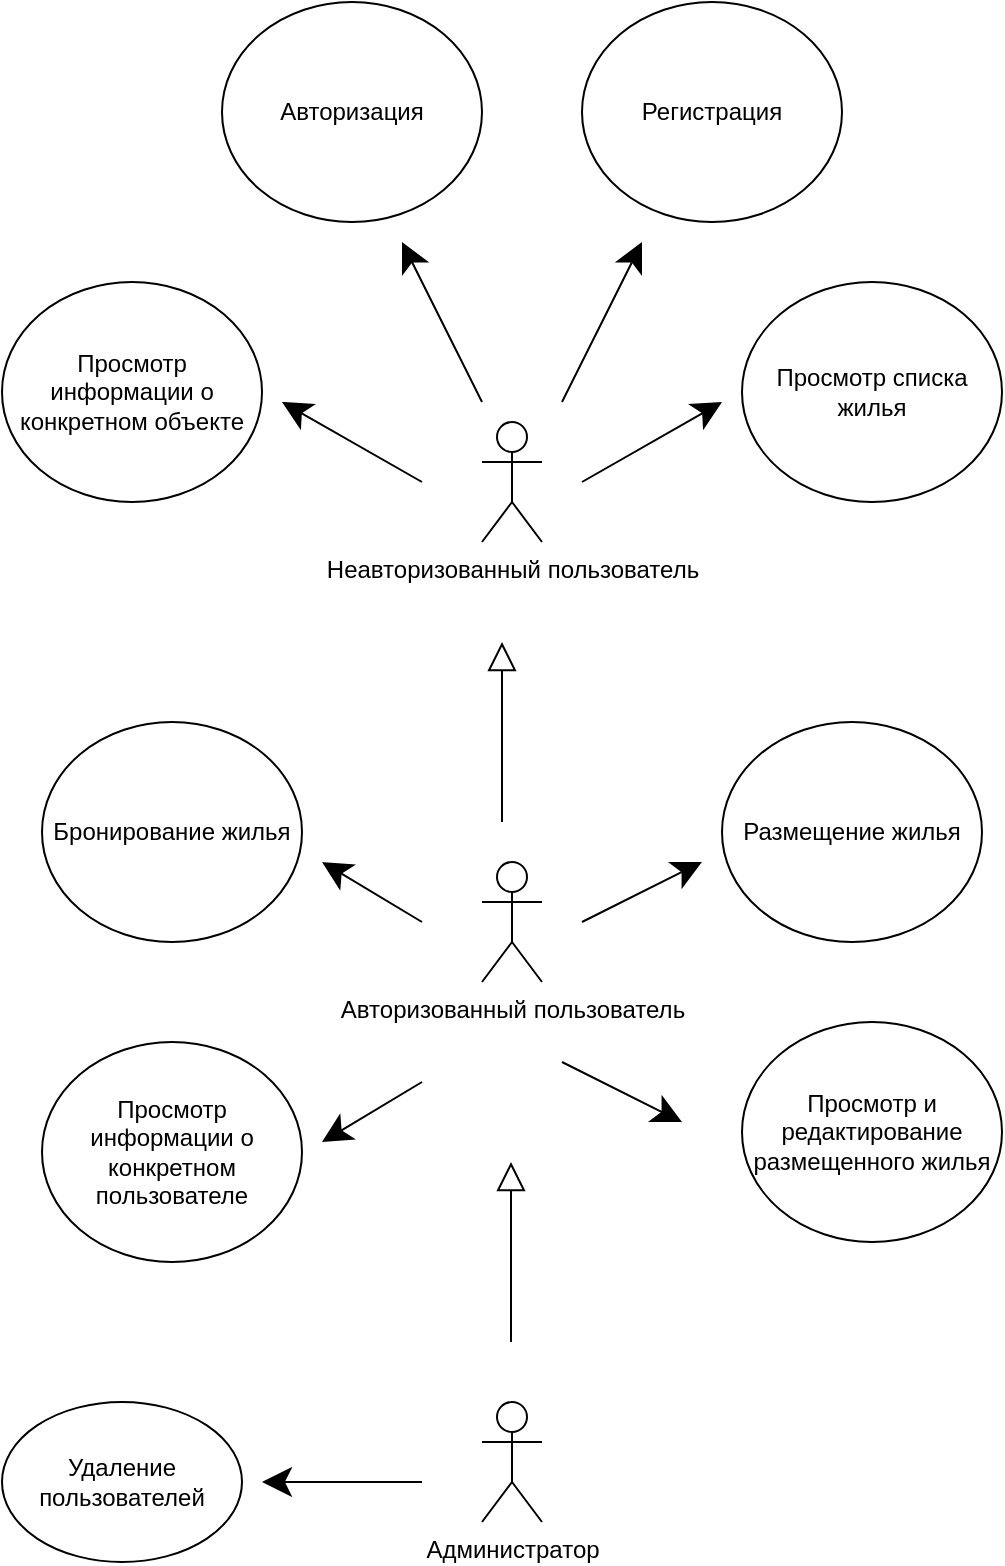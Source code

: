 <mxfile version="18.0.6" type="device" pages="2"><diagram id="5Y9EZcSjwBjwxkmRGGXY" name="use case"><mxGraphModel dx="681" dy="1212" grid="1" gridSize="10" guides="1" tooltips="1" connect="1" arrows="1" fold="1" page="1" pageScale="1" pageWidth="827" pageHeight="1169" math="0" shadow="0"><root><mxCell id="0"/><mxCell id="1" parent="0"/><mxCell id="TmT2lw3W5e37hIYnR5tF-1" value="Неавторизованный пользователь&lt;br&gt;" style="shape=umlActor;verticalLabelPosition=bottom;verticalAlign=top;html=1;outlineConnect=0;" vertex="1" parent="1"><mxGeometry x="330" y="360" width="30" height="60" as="geometry"/></mxCell><mxCell id="TmT2lw3W5e37hIYnR5tF-5" value="Просмотр информации о конкретном объекте&lt;br&gt;" style="ellipse;whiteSpace=wrap;html=1;" vertex="1" parent="1"><mxGeometry x="90" y="290" width="130" height="110" as="geometry"/></mxCell><mxCell id="TmT2lw3W5e37hIYnR5tF-6" value="Регистрация" style="ellipse;whiteSpace=wrap;html=1;" vertex="1" parent="1"><mxGeometry x="380" y="150" width="130" height="110" as="geometry"/></mxCell><mxCell id="TmT2lw3W5e37hIYnR5tF-7" value="Просмотр списка жилья" style="ellipse;whiteSpace=wrap;html=1;" vertex="1" parent="1"><mxGeometry x="460" y="290" width="130" height="110" as="geometry"/></mxCell><mxCell id="TmT2lw3W5e37hIYnR5tF-8" value="Авторизация" style="ellipse;whiteSpace=wrap;html=1;" vertex="1" parent="1"><mxGeometry x="200" y="150" width="130" height="110" as="geometry"/></mxCell><mxCell id="TmT2lw3W5e37hIYnR5tF-9" value="Авторизованный пользователь" style="shape=umlActor;verticalLabelPosition=bottom;verticalAlign=top;html=1;outlineConnect=0;" vertex="1" parent="1"><mxGeometry x="330" y="580" width="30" height="60" as="geometry"/></mxCell><mxCell id="TmT2lw3W5e37hIYnR5tF-11" value="" style="endArrow=block;endSize=12;endFill=0;html=1;rounded=0;" edge="1" parent="1"><mxGeometry width="160" relative="1" as="geometry"><mxPoint x="340" y="560" as="sourcePoint"/><mxPoint x="340" y="470" as="targetPoint"/></mxGeometry></mxCell><mxCell id="TmT2lw3W5e37hIYnR5tF-13" value="" style="endArrow=classic;html=1;rounded=0;endSize=12;" edge="1" parent="1"><mxGeometry width="50" height="50" relative="1" as="geometry"><mxPoint x="370" y="350" as="sourcePoint"/><mxPoint x="410" y="270" as="targetPoint"/></mxGeometry></mxCell><mxCell id="TmT2lw3W5e37hIYnR5tF-14" value="" style="endArrow=classic;html=1;rounded=0;endSize=12;" edge="1" parent="1"><mxGeometry width="50" height="50" relative="1" as="geometry"><mxPoint x="330" y="350" as="sourcePoint"/><mxPoint x="290" y="270" as="targetPoint"/></mxGeometry></mxCell><mxCell id="TmT2lw3W5e37hIYnR5tF-15" value="" style="endArrow=classic;html=1;rounded=0;endSize=12;" edge="1" parent="1"><mxGeometry width="50" height="50" relative="1" as="geometry"><mxPoint x="380" y="390" as="sourcePoint"/><mxPoint x="450" y="350" as="targetPoint"/></mxGeometry></mxCell><mxCell id="TmT2lw3W5e37hIYnR5tF-16" value="" style="endArrow=classic;html=1;rounded=0;endSize=12;" edge="1" parent="1"><mxGeometry width="50" height="50" relative="1" as="geometry"><mxPoint x="300" y="390" as="sourcePoint"/><mxPoint x="230" y="350" as="targetPoint"/></mxGeometry></mxCell><mxCell id="TmT2lw3W5e37hIYnR5tF-17" value="Размещение жилья" style="ellipse;whiteSpace=wrap;html=1;" vertex="1" parent="1"><mxGeometry x="450" y="510" width="130" height="110" as="geometry"/></mxCell><mxCell id="TmT2lw3W5e37hIYnR5tF-18" value="Бронирование жилья" style="ellipse;whiteSpace=wrap;html=1;" vertex="1" parent="1"><mxGeometry x="110" y="510" width="130" height="110" as="geometry"/></mxCell><mxCell id="TmT2lw3W5e37hIYnR5tF-19" value="Просмотр и редактирование размещенного жилья" style="ellipse;whiteSpace=wrap;html=1;" vertex="1" parent="1"><mxGeometry x="460" y="660" width="130" height="110" as="geometry"/></mxCell><mxCell id="TmT2lw3W5e37hIYnR5tF-20" value="Просмотр информации о конкретном пользователе" style="ellipse;whiteSpace=wrap;html=1;" vertex="1" parent="1"><mxGeometry x="110" y="670" width="130" height="110" as="geometry"/></mxCell><mxCell id="TmT2lw3W5e37hIYnR5tF-21" value="" style="endArrow=classic;html=1;rounded=0;endSize=12;" edge="1" parent="1"><mxGeometry width="50" height="50" relative="1" as="geometry"><mxPoint x="380" y="610" as="sourcePoint"/><mxPoint x="440" y="580" as="targetPoint"/></mxGeometry></mxCell><mxCell id="TmT2lw3W5e37hIYnR5tF-22" value="" style="endArrow=classic;html=1;rounded=0;endSize=12;" edge="1" parent="1"><mxGeometry width="50" height="50" relative="1" as="geometry"><mxPoint x="300" y="610" as="sourcePoint"/><mxPoint x="250" y="580" as="targetPoint"/></mxGeometry></mxCell><mxCell id="TmT2lw3W5e37hIYnR5tF-23" value="" style="endArrow=classic;html=1;rounded=0;endSize=12;" edge="1" parent="1"><mxGeometry width="50" height="50" relative="1" as="geometry"><mxPoint x="370" y="680" as="sourcePoint"/><mxPoint x="430" y="710" as="targetPoint"/></mxGeometry></mxCell><mxCell id="TmT2lw3W5e37hIYnR5tF-24" value="" style="endArrow=classic;html=1;rounded=0;endSize=12;" edge="1" parent="1"><mxGeometry width="50" height="50" relative="1" as="geometry"><mxPoint x="300" y="690" as="sourcePoint"/><mxPoint x="250" y="720" as="targetPoint"/></mxGeometry></mxCell><mxCell id="TmT2lw3W5e37hIYnR5tF-25" value="Администратор&lt;br&gt;" style="shape=umlActor;verticalLabelPosition=bottom;verticalAlign=top;html=1;outlineConnect=0;" vertex="1" parent="1"><mxGeometry x="330" y="850" width="30" height="60" as="geometry"/></mxCell><mxCell id="TmT2lw3W5e37hIYnR5tF-26" value="" style="endArrow=block;endSize=12;endFill=0;html=1;rounded=0;" edge="1" parent="1"><mxGeometry width="160" relative="1" as="geometry"><mxPoint x="344.5" y="820" as="sourcePoint"/><mxPoint x="344.5" y="730" as="targetPoint"/></mxGeometry></mxCell><mxCell id="TmT2lw3W5e37hIYnR5tF-28" value="Удаление пользователей" style="ellipse;whiteSpace=wrap;html=1;" vertex="1" parent="1"><mxGeometry x="90" y="850" width="120" height="80" as="geometry"/></mxCell><mxCell id="TmT2lw3W5e37hIYnR5tF-30" value="" style="endArrow=classic;html=1;rounded=0;endSize=12;" edge="1" parent="1"><mxGeometry width="50" height="50" relative="1" as="geometry"><mxPoint x="300" y="890" as="sourcePoint"/><mxPoint x="220" y="890" as="targetPoint"/></mxGeometry></mxCell></root></mxGraphModel></diagram><diagram id="DilOgj2A2Uzq8VGiMnUC" name="er"><mxGraphModel dx="1508" dy="1212" grid="1" gridSize="10" guides="1" tooltips="1" connect="1" arrows="1" fold="1" page="1" pageScale="1" pageWidth="827" pageHeight="1169" math="0" shadow="0"><root><mxCell id="0"/><mxCell id="1" parent="0"/><mxCell id="6C3ZhLMIWwtZRGKis4de-1" value="User" style="rounded=1;whiteSpace=wrap;html=1;" vertex="1" parent="1"><mxGeometry x="94" y="375" width="120" height="60" as="geometry"/></mxCell><mxCell id="6C3ZhLMIWwtZRGKis4de-2" value="id" style="ellipse;whiteSpace=wrap;html=1;" vertex="1" parent="1"><mxGeometry x="-60" y="120" width="120" height="80" as="geometry"/></mxCell><mxCell id="6C3ZhLMIWwtZRGKis4de-3" value="username" style="ellipse;whiteSpace=wrap;html=1;" vertex="1" parent="1"><mxGeometry x="-60" y="240" width="120" height="80" as="geometry"/></mxCell><mxCell id="6C3ZhLMIWwtZRGKis4de-4" value="password" style="ellipse;whiteSpace=wrap;html=1;" vertex="1" parent="1"><mxGeometry x="-60" y="350" width="120" height="80" as="geometry"/></mxCell><mxCell id="6C3ZhLMIWwtZRGKis4de-5" value="name" style="ellipse;whiteSpace=wrap;html=1;" vertex="1" parent="1"><mxGeometry x="-60" y="470" width="120" height="80" as="geometry"/></mxCell><mxCell id="6C3ZhLMIWwtZRGKis4de-6" value="email" style="ellipse;whiteSpace=wrap;html=1;" vertex="1" parent="1"><mxGeometry x="-60" y="600" width="120" height="80" as="geometry"/></mxCell><mxCell id="6C3ZhLMIWwtZRGKis4de-7" value="Role" style="rounded=1;whiteSpace=wrap;html=1;" vertex="1" parent="1"><mxGeometry x="280" y="375" width="120" height="60" as="geometry"/></mxCell><mxCell id="6C3ZhLMIWwtZRGKis4de-8" value="id" style="ellipse;whiteSpace=wrap;html=1;" vertex="1" parent="1"><mxGeometry x="440" y="255" width="120" height="80" as="geometry"/></mxCell><mxCell id="6C3ZhLMIWwtZRGKis4de-9" value="name" style="ellipse;whiteSpace=wrap;html=1;" vertex="1" parent="1"><mxGeometry x="440" y="435" width="120" height="80" as="geometry"/></mxCell><mxCell id="6C3ZhLMIWwtZRGKis4de-10" value="" style="endArrow=none;html=1;rounded=0;exitX=1;exitY=0.5;exitDx=0;exitDy=0;entryX=0;entryY=0.5;entryDx=0;entryDy=0;" edge="1" parent="1" source="6C3ZhLMIWwtZRGKis4de-1" target="6C3ZhLMIWwtZRGKis4de-7"><mxGeometry relative="1" as="geometry"><mxPoint x="210" y="380" as="sourcePoint"/><mxPoint x="280" y="380" as="targetPoint"/></mxGeometry></mxCell><mxCell id="6C3ZhLMIWwtZRGKis4de-11" value="M" style="resizable=0;html=1;align=left;verticalAlign=bottom;" connectable="0" vertex="1" parent="6C3ZhLMIWwtZRGKis4de-10"><mxGeometry x="-1" relative="1" as="geometry"/></mxCell><mxCell id="6C3ZhLMIWwtZRGKis4de-12" value="M" style="resizable=0;html=1;align=right;verticalAlign=bottom;" connectable="0" vertex="1" parent="6C3ZhLMIWwtZRGKis4de-10"><mxGeometry x="1" relative="1" as="geometry"/></mxCell><mxCell id="6C3ZhLMIWwtZRGKis4de-13" value="" style="endArrow=none;html=1;rounded=0;" edge="1" parent="1"><mxGeometry width="50" height="50" relative="1" as="geometry"><mxPoint x="80" y="760" as="sourcePoint"/><mxPoint x="80" y="155" as="targetPoint"/></mxGeometry></mxCell><mxCell id="6C3ZhLMIWwtZRGKis4de-14" value="" style="endArrow=none;html=1;rounded=0;exitX=1;exitY=0.5;exitDx=0;exitDy=0;" edge="1" parent="1" source="6C3ZhLMIWwtZRGKis4de-2"><mxGeometry relative="1" as="geometry"><mxPoint x="60" y="160" as="sourcePoint"/><mxPoint x="80" y="160" as="targetPoint"/></mxGeometry></mxCell><mxCell id="6C3ZhLMIWwtZRGKis4de-15" value="" style="endArrow=none;html=1;rounded=0;" edge="1" parent="1" source="6C3ZhLMIWwtZRGKis4de-3"><mxGeometry relative="1" as="geometry"><mxPoint x="60" y="280" as="sourcePoint"/><mxPoint x="80" y="280" as="targetPoint"/></mxGeometry></mxCell><mxCell id="6C3ZhLMIWwtZRGKis4de-16" value="" style="endArrow=none;html=1;rounded=0;" edge="1" parent="1"><mxGeometry relative="1" as="geometry"><mxPoint x="60" y="385" as="sourcePoint"/><mxPoint x="80" y="385" as="targetPoint"/></mxGeometry></mxCell><mxCell id="6C3ZhLMIWwtZRGKis4de-17" value="" style="endArrow=none;html=1;rounded=0;" edge="1" parent="1"><mxGeometry relative="1" as="geometry"><mxPoint x="60" y="505" as="sourcePoint"/><mxPoint x="80" y="505" as="targetPoint"/></mxGeometry></mxCell><mxCell id="6C3ZhLMIWwtZRGKis4de-18" value="" style="endArrow=none;html=1;rounded=0;" edge="1" parent="1"><mxGeometry relative="1" as="geometry"><mxPoint x="60" y="635" as="sourcePoint"/><mxPoint x="80" y="635" as="targetPoint"/></mxGeometry></mxCell><mxCell id="6C3ZhLMIWwtZRGKis4de-19" value="" style="endArrow=none;html=1;rounded=0;entryX=0;entryY=0.5;entryDx=0;entryDy=0;" edge="1" parent="1" target="6C3ZhLMIWwtZRGKis4de-1"><mxGeometry relative="1" as="geometry"><mxPoint x="80" y="405" as="sourcePoint"/><mxPoint x="90" y="405" as="targetPoint"/></mxGeometry></mxCell><mxCell id="6C3ZhLMIWwtZRGKis4de-20" value="" style="endArrow=none;html=1;rounded=0;" edge="1" parent="1"><mxGeometry relative="1" as="geometry"><mxPoint x="420" y="295" as="sourcePoint"/><mxPoint x="420" y="475" as="targetPoint"/></mxGeometry></mxCell><mxCell id="6C3ZhLMIWwtZRGKis4de-21" value="" style="endArrow=none;html=1;rounded=0;entryX=0;entryY=0.5;entryDx=0;entryDy=0;" edge="1" parent="1" target="6C3ZhLMIWwtZRGKis4de-9"><mxGeometry relative="1" as="geometry"><mxPoint x="420" y="475" as="sourcePoint"/><mxPoint x="580" y="475" as="targetPoint"/></mxGeometry></mxCell><mxCell id="6C3ZhLMIWwtZRGKis4de-22" value="" style="endArrow=none;html=1;rounded=0;entryX=0;entryY=0.5;entryDx=0;entryDy=0;" edge="1" parent="1" target="6C3ZhLMIWwtZRGKis4de-8"><mxGeometry relative="1" as="geometry"><mxPoint x="420" y="295" as="sourcePoint"/><mxPoint x="590" y="265" as="targetPoint"/></mxGeometry></mxCell><mxCell id="6C3ZhLMIWwtZRGKis4de-23" value="" style="endArrow=none;html=1;rounded=0;" edge="1" parent="1"><mxGeometry relative="1" as="geometry"><mxPoint x="400" y="405" as="sourcePoint"/><mxPoint x="420" y="405" as="targetPoint"/></mxGeometry></mxCell><mxCell id="6C3ZhLMIWwtZRGKis4de-24" value="phone" style="ellipse;whiteSpace=wrap;html=1;" vertex="1" parent="1"><mxGeometry x="-60" y="720" width="120" height="80" as="geometry"/></mxCell><mxCell id="6C3ZhLMIWwtZRGKis4de-25" value="" style="endArrow=none;html=1;rounded=0;exitX=1;exitY=0.5;exitDx=0;exitDy=0;" edge="1" parent="1" source="6C3ZhLMIWwtZRGKis4de-24"><mxGeometry relative="1" as="geometry"><mxPoint x="150" y="730" as="sourcePoint"/><mxPoint x="80" y="760" as="targetPoint"/></mxGeometry></mxCell><mxCell id="6C3ZhLMIWwtZRGKis4de-26" value="id" style="ellipse;whiteSpace=wrap;html=1;direction=east;" vertex="1" parent="1"><mxGeometry x="-60" y="950" width="120" height="80" as="geometry"/></mxCell><mxCell id="6C3ZhLMIWwtZRGKis4de-27" value="start_date" style="ellipse;whiteSpace=wrap;html=1;direction=east;" vertex="1" parent="1"><mxGeometry x="90" y="950" width="120" height="80" as="geometry"/></mxCell><mxCell id="6C3ZhLMIWwtZRGKis4de-28" value="end_date" style="ellipse;whiteSpace=wrap;html=1;direction=east;" vertex="1" parent="1"><mxGeometry x="230" y="950" width="120" height="80" as="geometry"/></mxCell><mxCell id="6C3ZhLMIWwtZRGKis4de-29" value="room_id" style="ellipse;whiteSpace=wrap;html=1;direction=east;" vertex="1" parent="1"><mxGeometry x="380" y="950" width="120" height="80" as="geometry"/></mxCell><mxCell id="6C3ZhLMIWwtZRGKis4de-30" value="user_id" style="ellipse;whiteSpace=wrap;html=1;direction=east;" vertex="1" parent="1"><mxGeometry x="530" y="950" width="120" height="80" as="geometry"/></mxCell><mxCell id="6C3ZhLMIWwtZRGKis4de-31" value="" style="endArrow=none;html=1;rounded=0;" edge="1" parent="1"><mxGeometry width="50" height="50" relative="1" as="geometry"><mxPoint x="590" y="910" as="sourcePoint"/><mxPoint y="910" as="targetPoint"/></mxGeometry></mxCell><mxCell id="6C3ZhLMIWwtZRGKis4de-32" value="" style="endArrow=none;html=1;rounded=0;" edge="1" parent="1"><mxGeometry relative="1" as="geometry"><mxPoint y="950" as="sourcePoint"/><mxPoint y="910" as="targetPoint"/></mxGeometry></mxCell><mxCell id="6C3ZhLMIWwtZRGKis4de-33" value="" style="endArrow=none;html=1;rounded=0;" edge="1" parent="1" source="6C3ZhLMIWwtZRGKis4de-27"><mxGeometry relative="1" as="geometry"><mxPoint x="190" y="1160" as="sourcePoint"/><mxPoint x="150" y="910" as="targetPoint"/></mxGeometry></mxCell><mxCell id="6C3ZhLMIWwtZRGKis4de-34" value="" style="endArrow=none;html=1;rounded=0;entryX=0.5;entryY=0;entryDx=0;entryDy=0;" edge="1" parent="1" target="6C3ZhLMIWwtZRGKis4de-28"><mxGeometry relative="1" as="geometry"><mxPoint x="290" y="910" as="sourcePoint"/><mxPoint x="210" y="1265" as="targetPoint"/></mxGeometry></mxCell><mxCell id="6C3ZhLMIWwtZRGKis4de-40" value="id" style="ellipse;whiteSpace=wrap;html=1;" vertex="1" parent="1"><mxGeometry x="820" y="190" width="120" height="80" as="geometry"/></mxCell><mxCell id="6C3ZhLMIWwtZRGKis4de-41" value="address" style="ellipse;whiteSpace=wrap;html=1;" vertex="1" parent="1"><mxGeometry x="820" y="310" width="120" height="80" as="geometry"/></mxCell><mxCell id="6C3ZhLMIWwtZRGKis4de-42" value="latitude" style="ellipse;whiteSpace=wrap;html=1;" vertex="1" parent="1"><mxGeometry x="820" y="420" width="120" height="80" as="geometry"/></mxCell><mxCell id="6C3ZhLMIWwtZRGKis4de-43" value="longitude" style="ellipse;whiteSpace=wrap;html=1;" vertex="1" parent="1"><mxGeometry x="820" y="540" width="120" height="80" as="geometry"/></mxCell><mxCell id="6C3ZhLMIWwtZRGKis4de-44" value="owner_id" style="ellipse;whiteSpace=wrap;html=1;" vertex="1" parent="1"><mxGeometry x="820" y="670" width="120" height="80" as="geometry"/></mxCell><mxCell id="6C3ZhLMIWwtZRGKis4de-45" value="" style="endArrow=none;html=1;rounded=0;" edge="1" parent="1"><mxGeometry width="50" height="50" relative="1" as="geometry"><mxPoint x="790" y="1160" as="sourcePoint"/><mxPoint x="790" y="230" as="targetPoint"/></mxGeometry></mxCell><mxCell id="6C3ZhLMIWwtZRGKis4de-46" value="" style="endArrow=none;html=1;rounded=0;" edge="1" parent="1"><mxGeometry relative="1" as="geometry"><mxPoint x="820" y="230" as="sourcePoint"/><mxPoint x="790" y="230" as="targetPoint"/></mxGeometry></mxCell><mxCell id="6C3ZhLMIWwtZRGKis4de-47" value="" style="endArrow=none;html=1;rounded=0;" edge="1" parent="1" source="6C3ZhLMIWwtZRGKis4de-41"><mxGeometry relative="1" as="geometry"><mxPoint x="940" y="350" as="sourcePoint"/><mxPoint x="790" y="350" as="targetPoint"/></mxGeometry></mxCell><mxCell id="6C3ZhLMIWwtZRGKis4de-48" value="" style="endArrow=none;html=1;rounded=0;" edge="1" parent="1"><mxGeometry relative="1" as="geometry"><mxPoint x="820" y="455" as="sourcePoint"/><mxPoint x="790" y="455" as="targetPoint"/></mxGeometry></mxCell><mxCell id="6C3ZhLMIWwtZRGKis4de-49" value="" style="endArrow=none;html=1;rounded=0;exitX=0;exitY=0.5;exitDx=0;exitDy=0;" edge="1" parent="1" source="6C3ZhLMIWwtZRGKis4de-43"><mxGeometry relative="1" as="geometry"><mxPoint x="940" y="575" as="sourcePoint"/><mxPoint x="790" y="580" as="targetPoint"/></mxGeometry></mxCell><mxCell id="6C3ZhLMIWwtZRGKis4de-50" value="" style="endArrow=none;html=1;rounded=0;entryX=0;entryY=0.5;entryDx=0;entryDy=0;" edge="1" parent="1" target="6C3ZhLMIWwtZRGKis4de-44"><mxGeometry relative="1" as="geometry"><mxPoint x="790" y="710" as="sourcePoint"/><mxPoint x="960" y="705" as="targetPoint"/></mxGeometry></mxCell><mxCell id="6C3ZhLMIWwtZRGKis4de-51" value="price" style="ellipse;whiteSpace=wrap;html=1;" vertex="1" parent="1"><mxGeometry x="820" y="790" width="120" height="80" as="geometry"/></mxCell><mxCell id="6C3ZhLMIWwtZRGKis4de-52" value="has_kitchen" style="ellipse;whiteSpace=wrap;html=1;" vertex="1" parent="1"><mxGeometry x="820" y="900" width="120" height="80" as="geometry"/></mxCell><mxCell id="6C3ZhLMIWwtZRGKis4de-53" value="description" style="ellipse;whiteSpace=wrap;html=1;" vertex="1" parent="1"><mxGeometry x="820" y="1120" width="120" height="80" as="geometry"/></mxCell><mxCell id="6C3ZhLMIWwtZRGKis4de-54" value="has_bathroom" style="ellipse;whiteSpace=wrap;html=1;" vertex="1" parent="1"><mxGeometry x="820" y="1010" width="120" height="80" as="geometry"/></mxCell><mxCell id="6C3ZhLMIWwtZRGKis4de-55" value="" style="endArrow=none;html=1;rounded=0;" edge="1" parent="1"><mxGeometry relative="1" as="geometry"><mxPoint x="820" y="830" as="sourcePoint"/><mxPoint x="790" y="830" as="targetPoint"/></mxGeometry></mxCell><mxCell id="6C3ZhLMIWwtZRGKis4de-56" value="" style="endArrow=none;html=1;rounded=0;" edge="1" parent="1"><mxGeometry relative="1" as="geometry"><mxPoint x="820" y="940" as="sourcePoint"/><mxPoint x="790" y="940" as="targetPoint"/></mxGeometry></mxCell><mxCell id="6C3ZhLMIWwtZRGKis4de-57" value="" style="endArrow=none;html=1;rounded=0;" edge="1" parent="1"><mxGeometry relative="1" as="geometry"><mxPoint x="820" y="1050" as="sourcePoint"/><mxPoint x="790" y="1050" as="targetPoint"/></mxGeometry></mxCell><mxCell id="6C3ZhLMIWwtZRGKis4de-58" value="" style="endArrow=none;html=1;rounded=0;" edge="1" parent="1"><mxGeometry relative="1" as="geometry"><mxPoint x="820" y="1160" as="sourcePoint"/><mxPoint x="790" y="1160" as="targetPoint"/></mxGeometry></mxCell><mxCell id="6C3ZhLMIWwtZRGKis4de-59" value="Reservations" style="rounded=1;whiteSpace=wrap;html=1;" vertex="1" parent="1"><mxGeometry x="230" y="820" width="120" height="60" as="geometry"/></mxCell><mxCell id="6C3ZhLMIWwtZRGKis4de-61" value="" style="endArrow=none;html=1;rounded=0;endSize=12;exitX=0.5;exitY=0;exitDx=0;exitDy=0;" edge="1" parent="1" source="6C3ZhLMIWwtZRGKis4de-29"><mxGeometry width="50" height="50" relative="1" as="geometry"><mxPoint x="380" y="980" as="sourcePoint"/><mxPoint x="440" y="910" as="targetPoint"/></mxGeometry></mxCell><mxCell id="6C3ZhLMIWwtZRGKis4de-63" value="" style="endArrow=none;html=1;rounded=0;endSize=12;exitX=0.5;exitY=0;exitDx=0;exitDy=0;" edge="1" parent="1" source="6C3ZhLMIWwtZRGKis4de-30"><mxGeometry width="50" height="50" relative="1" as="geometry"><mxPoint x="620" y="940" as="sourcePoint"/><mxPoint x="590" y="910" as="targetPoint"/></mxGeometry></mxCell><mxCell id="6C3ZhLMIWwtZRGKis4de-64" value="" style="endArrow=none;html=1;rounded=0;endSize=12;entryX=0.5;entryY=1;entryDx=0;entryDy=0;" edge="1" parent="1" target="6C3ZhLMIWwtZRGKis4de-59"><mxGeometry width="50" height="50" relative="1" as="geometry"><mxPoint x="290" y="910" as="sourcePoint"/><mxPoint x="480" y="800" as="targetPoint"/></mxGeometry></mxCell><mxCell id="6C3ZhLMIWwtZRGKis4de-65" value="" style="endArrow=none;html=1;rounded=0;endSize=12;startArrow=none;exitX=1;exitY=0.5;exitDx=0;exitDy=0;" edge="1" parent="1" source="6C3ZhLMIWwtZRGKis4de-60"><mxGeometry width="50" height="50" relative="1" as="geometry"><mxPoint x="680" y="700" as="sourcePoint"/><mxPoint x="790" y="710" as="targetPoint"/></mxGeometry></mxCell><mxCell id="6C3ZhLMIWwtZRGKis4de-60" value="Rooms" style="rounded=1;whiteSpace=wrap;html=1;" vertex="1" parent="1"><mxGeometry x="610" y="680" width="120" height="60" as="geometry"/></mxCell><mxCell id="6C3ZhLMIWwtZRGKis4de-67" value="" style="endArrow=none;html=1;rounded=0;endSize=12;exitX=0.75;exitY=1;exitDx=0;exitDy=0;entryX=0;entryY=0.5;entryDx=0;entryDy=0;" edge="1" parent="1" source="6C3ZhLMIWwtZRGKis4de-1" target="6C3ZhLMIWwtZRGKis4de-60"><mxGeometry width="50" height="50" relative="1" as="geometry"><mxPoint x="430" y="750" as="sourcePoint"/><mxPoint x="480" y="700" as="targetPoint"/><Array as="points"><mxPoint x="184" y="710"/></Array></mxGeometry></mxCell><mxCell id="6C3ZhLMIWwtZRGKis4de-68" value="" style="endArrow=none;html=1;rounded=0;endSize=12;exitX=0.5;exitY=0;exitDx=0;exitDy=0;" edge="1" parent="1" source="6C3ZhLMIWwtZRGKis4de-59"><mxGeometry width="50" height="50" relative="1" as="geometry"><mxPoint x="310" y="810" as="sourcePoint"/><mxPoint x="290" y="740" as="targetPoint"/></mxGeometry></mxCell><mxCell id="6C3ZhLMIWwtZRGKis4de-69" value="M" style="resizable=0;html=1;align=left;verticalAlign=bottom;" connectable="0" vertex="1" parent="1"><mxGeometry x="550" y="680" as="geometry"><mxPoint x="43" y="32" as="offset"/></mxGeometry></mxCell><mxCell id="6C3ZhLMIWwtZRGKis4de-70" value="" style="endArrow=none;html=1;rounded=0;endSize=12;" edge="1" parent="1"><mxGeometry width="50" height="50" relative="1" as="geometry"><mxPoint x="130" y="740" as="sourcePoint"/><mxPoint x="290" y="740" as="targetPoint"/></mxGeometry></mxCell><mxCell id="6C3ZhLMIWwtZRGKis4de-71" value="" style="endArrow=none;html=1;rounded=0;endSize=12;" edge="1" parent="1"><mxGeometry width="50" height="50" relative="1" as="geometry"><mxPoint x="130" y="740" as="sourcePoint"/><mxPoint x="130" y="440" as="targetPoint"/></mxGeometry></mxCell><mxCell id="6C3ZhLMIWwtZRGKis4de-72" value="" style="endArrow=none;html=1;rounded=0;endSize=12;exitX=1;exitY=0.5;exitDx=0;exitDy=0;" edge="1" parent="1" source="6C3ZhLMIWwtZRGKis4de-59"><mxGeometry width="50" height="50" relative="1" as="geometry"><mxPoint x="520" y="820" as="sourcePoint"/><mxPoint x="670" y="850" as="targetPoint"/></mxGeometry></mxCell><mxCell id="6C3ZhLMIWwtZRGKis4de-73" value="" style="endArrow=none;html=1;rounded=0;endSize=12;entryX=0.5;entryY=1;entryDx=0;entryDy=0;" edge="1" parent="1" target="6C3ZhLMIWwtZRGKis4de-60"><mxGeometry width="50" height="50" relative="1" as="geometry"><mxPoint x="670" y="850" as="sourcePoint"/><mxPoint x="720" y="790" as="targetPoint"/></mxGeometry></mxCell><mxCell id="6C3ZhLMIWwtZRGKis4de-74" value="M" style="resizable=0;html=1;align=right;verticalAlign=bottom;" connectable="0" vertex="1" parent="1"><mxGeometry x="370" y="850" as="geometry"/></mxCell><mxCell id="6C3ZhLMIWwtZRGKis4de-75" value="M" style="resizable=0;html=1;align=right;verticalAlign=bottom;" connectable="0" vertex="1" parent="1"><mxGeometry x="280" y="820" as="geometry"/></mxCell></root></mxGraphModel></diagram></mxfile>